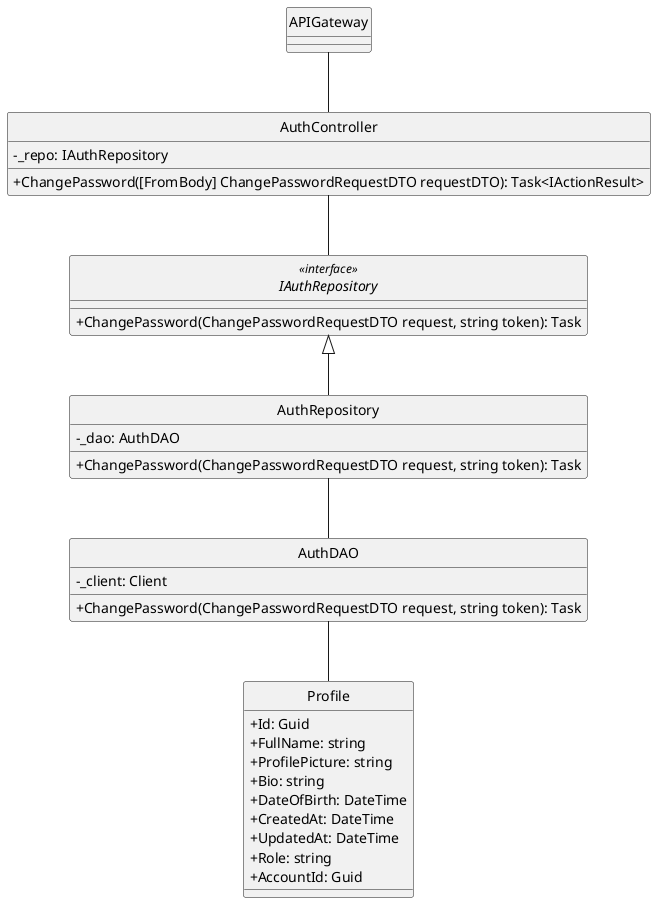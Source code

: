 @startuml 
hide circle
skinparam classAttributeIconSize 0
skinparam linetype ortho

class APIGateway {
}

class AuthController {
    - _repo: IAuthRepository
    +ChangePassword([FromBody] ChangePasswordRequestDTO requestDTO): Task<IActionResult> 
}


interface IAuthRepository<<interface>> { 
    + ChangePassword(ChangePasswordRequestDTO request, string token): Task
}

class AuthRepository {
    - _dao: AuthDAO
    + ChangePassword(ChangePasswordRequestDTO request, string token): Task    
}

class AuthDAO {
    - _client: Client
    + ChangePassword(ChangePasswordRequestDTO request, string token): Task
}


class Profile {
    + Id: Guid
    + FullName: string
    + ProfilePicture: string
    + Bio: string
    + DateOfBirth: DateTime
    + CreatedAt: DateTime
    + UpdatedAt: DateTime
    + Role: string
    + AccountId: Guid
}

APIGateway -- AuthController
AuthController -- IAuthRepository

IAuthRepository <|-- AuthRepository

AuthRepository -- AuthDAO


AuthDAO -- Profile
@enduml